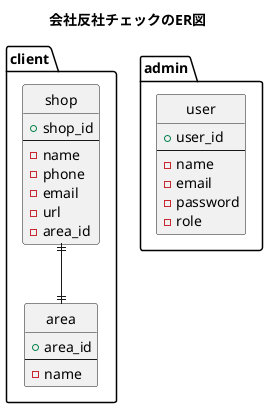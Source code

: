@startuml
title 会社反社チェックのER図
' hide the spot
hide circle

skinparam linetype ortho

package client {
    entity "shop" {
        + shop_id
        --
        - name
        - phone
        - email
        - url
        - area_id
    }

    entity "area" {
        + area_id
        --
        - name
    }

    shop ||--|| area
}

package admin {
    entity "user" {
        + user_id
        --
        - name
        - email
        - password
        - role
    }
}

@enduml
